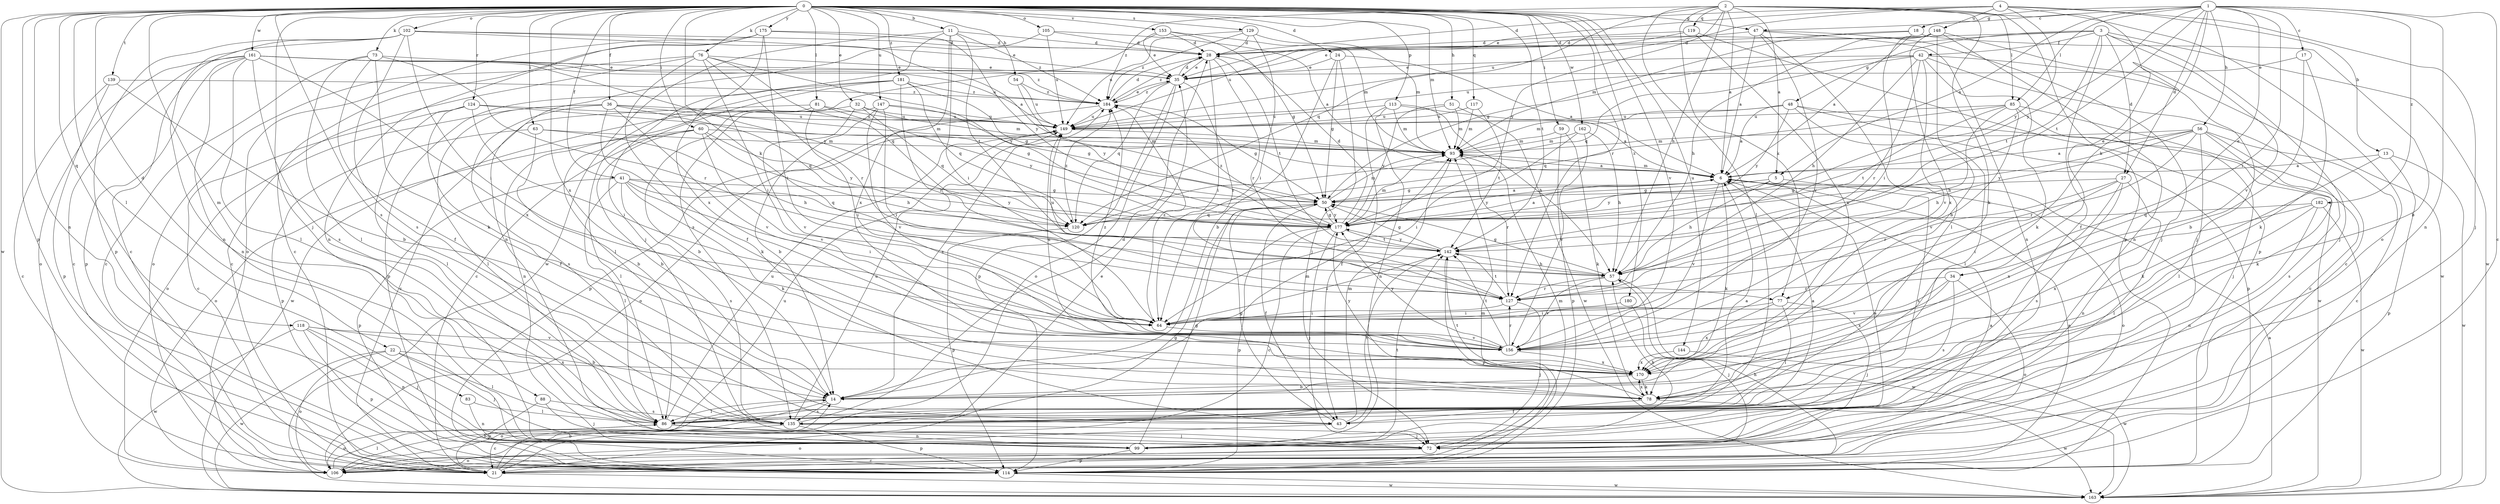strict digraph  {
0;
1;
2;
3;
4;
5;
6;
11;
13;
14;
17;
18;
21;
22;
24;
27;
28;
32;
34;
35;
36;
41;
42;
43;
47;
48;
50;
51;
54;
56;
57;
59;
60;
63;
64;
72;
73;
76;
77;
78;
81;
83;
85;
86;
88;
93;
99;
102;
105;
106;
113;
114;
117;
118;
119;
120;
124;
127;
129;
135;
139;
142;
144;
147;
148;
149;
153;
156;
161;
162;
163;
170;
175;
177;
180;
181;
182;
184;
0 -> 11  [label=b];
0 -> 22  [label=d];
0 -> 24  [label=d];
0 -> 32  [label=e];
0 -> 36  [label=f];
0 -> 41  [label=f];
0 -> 47  [label=g];
0 -> 51  [label=h];
0 -> 54  [label=h];
0 -> 59  [label=i];
0 -> 60  [label=i];
0 -> 63  [label=i];
0 -> 72  [label=j];
0 -> 73  [label=k];
0 -> 76  [label=k];
0 -> 77  [label=k];
0 -> 81  [label=l];
0 -> 83  [label=l];
0 -> 88  [label=m];
0 -> 93  [label=m];
0 -> 99  [label=n];
0 -> 102  [label=o];
0 -> 105  [label=o];
0 -> 113  [label=p];
0 -> 114  [label=p];
0 -> 117  [label=q];
0 -> 118  [label=q];
0 -> 124  [label=r];
0 -> 127  [label=r];
0 -> 129  [label=s];
0 -> 135  [label=s];
0 -> 139  [label=t];
0 -> 142  [label=t];
0 -> 144  [label=u];
0 -> 147  [label=u];
0 -> 153  [label=v];
0 -> 156  [label=v];
0 -> 161  [label=w];
0 -> 162  [label=w];
0 -> 163  [label=w];
0 -> 170  [label=x];
0 -> 175  [label=y];
0 -> 180  [label=z];
0 -> 181  [label=z];
1 -> 5  [label=a];
1 -> 17  [label=c];
1 -> 18  [label=c];
1 -> 21  [label=c];
1 -> 27  [label=d];
1 -> 34  [label=e];
1 -> 47  [label=g];
1 -> 56  [label=h];
1 -> 64  [label=i];
1 -> 77  [label=k];
1 -> 85  [label=l];
1 -> 99  [label=n];
1 -> 142  [label=t];
1 -> 177  [label=y];
1 -> 182  [label=z];
2 -> 5  [label=a];
2 -> 6  [label=a];
2 -> 34  [label=e];
2 -> 57  [label=h];
2 -> 77  [label=k];
2 -> 78  [label=k];
2 -> 85  [label=l];
2 -> 86  [label=l];
2 -> 114  [label=p];
2 -> 119  [label=q];
2 -> 120  [label=q];
2 -> 177  [label=y];
2 -> 184  [label=z];
3 -> 27  [label=d];
3 -> 35  [label=e];
3 -> 42  [label=f];
3 -> 43  [label=f];
3 -> 48  [label=g];
3 -> 50  [label=g];
3 -> 72  [label=j];
3 -> 142  [label=t];
3 -> 156  [label=v];
3 -> 163  [label=w];
4 -> 13  [label=b];
4 -> 28  [label=d];
4 -> 35  [label=e];
4 -> 72  [label=j];
4 -> 106  [label=o];
4 -> 148  [label=u];
4 -> 149  [label=u];
4 -> 177  [label=y];
5 -> 50  [label=g];
5 -> 57  [label=h];
5 -> 135  [label=s];
5 -> 177  [label=y];
6 -> 50  [label=g];
6 -> 78  [label=k];
6 -> 93  [label=m];
6 -> 106  [label=o];
6 -> 156  [label=v];
6 -> 177  [label=y];
11 -> 28  [label=d];
11 -> 64  [label=i];
11 -> 72  [label=j];
11 -> 142  [label=t];
11 -> 163  [label=w];
11 -> 170  [label=x];
11 -> 184  [label=z];
13 -> 6  [label=a];
13 -> 78  [label=k];
13 -> 114  [label=p];
13 -> 163  [label=w];
14 -> 86  [label=l];
14 -> 93  [label=m];
14 -> 106  [label=o];
14 -> 135  [label=s];
14 -> 184  [label=z];
17 -> 14  [label=b];
17 -> 35  [label=e];
17 -> 78  [label=k];
18 -> 6  [label=a];
18 -> 14  [label=b];
18 -> 28  [label=d];
18 -> 93  [label=m];
21 -> 14  [label=b];
21 -> 35  [label=e];
21 -> 50  [label=g];
21 -> 57  [label=h];
21 -> 149  [label=u];
21 -> 163  [label=w];
22 -> 72  [label=j];
22 -> 86  [label=l];
22 -> 106  [label=o];
22 -> 163  [label=w];
22 -> 170  [label=x];
24 -> 6  [label=a];
24 -> 14  [label=b];
24 -> 35  [label=e];
24 -> 50  [label=g];
24 -> 72  [label=j];
27 -> 50  [label=g];
27 -> 64  [label=i];
27 -> 99  [label=n];
27 -> 127  [label=r];
27 -> 135  [label=s];
27 -> 170  [label=x];
28 -> 35  [label=e];
28 -> 64  [label=i];
28 -> 127  [label=r];
28 -> 142  [label=t];
28 -> 184  [label=z];
32 -> 93  [label=m];
32 -> 120  [label=q];
32 -> 149  [label=u];
32 -> 156  [label=v];
32 -> 163  [label=w];
34 -> 106  [label=o];
34 -> 127  [label=r];
34 -> 135  [label=s];
34 -> 156  [label=v];
34 -> 170  [label=x];
35 -> 28  [label=d];
35 -> 106  [label=o];
35 -> 114  [label=p];
35 -> 120  [label=q];
35 -> 127  [label=r];
35 -> 184  [label=z];
36 -> 78  [label=k];
36 -> 86  [label=l];
36 -> 93  [label=m];
36 -> 106  [label=o];
36 -> 120  [label=q];
36 -> 135  [label=s];
36 -> 149  [label=u];
36 -> 156  [label=v];
41 -> 50  [label=g];
41 -> 64  [label=i];
41 -> 78  [label=k];
41 -> 86  [label=l];
41 -> 114  [label=p];
41 -> 120  [label=q];
41 -> 135  [label=s];
41 -> 177  [label=y];
42 -> 21  [label=c];
42 -> 35  [label=e];
42 -> 57  [label=h];
42 -> 78  [label=k];
42 -> 120  [label=q];
42 -> 127  [label=r];
42 -> 149  [label=u];
42 -> 156  [label=v];
42 -> 163  [label=w];
43 -> 50  [label=g];
43 -> 93  [label=m];
43 -> 106  [label=o];
43 -> 142  [label=t];
47 -> 6  [label=a];
47 -> 28  [label=d];
47 -> 72  [label=j];
47 -> 86  [label=l];
47 -> 99  [label=n];
47 -> 156  [label=v];
48 -> 6  [label=a];
48 -> 86  [label=l];
48 -> 93  [label=m];
48 -> 114  [label=p];
48 -> 149  [label=u];
48 -> 163  [label=w];
48 -> 177  [label=y];
50 -> 6  [label=a];
50 -> 43  [label=f];
50 -> 93  [label=m];
50 -> 120  [label=q];
50 -> 177  [label=y];
51 -> 93  [label=m];
51 -> 149  [label=u];
51 -> 163  [label=w];
51 -> 177  [label=y];
54 -> 149  [label=u];
54 -> 177  [label=y];
54 -> 184  [label=z];
56 -> 6  [label=a];
56 -> 21  [label=c];
56 -> 57  [label=h];
56 -> 78  [label=k];
56 -> 86  [label=l];
56 -> 93  [label=m];
56 -> 127  [label=r];
56 -> 135  [label=s];
56 -> 177  [label=y];
57 -> 50  [label=g];
57 -> 127  [label=r];
57 -> 149  [label=u];
57 -> 156  [label=v];
57 -> 163  [label=w];
59 -> 78  [label=k];
59 -> 93  [label=m];
59 -> 114  [label=p];
60 -> 14  [label=b];
60 -> 57  [label=h];
60 -> 86  [label=l];
60 -> 93  [label=m];
60 -> 106  [label=o];
60 -> 156  [label=v];
60 -> 177  [label=y];
63 -> 14  [label=b];
63 -> 57  [label=h];
63 -> 93  [label=m];
63 -> 114  [label=p];
64 -> 156  [label=v];
64 -> 184  [label=z];
72 -> 21  [label=c];
72 -> 93  [label=m];
72 -> 106  [label=o];
73 -> 21  [label=c];
73 -> 35  [label=e];
73 -> 43  [label=f];
73 -> 78  [label=k];
73 -> 86  [label=l];
73 -> 127  [label=r];
76 -> 21  [label=c];
76 -> 35  [label=e];
76 -> 43  [label=f];
76 -> 64  [label=i];
76 -> 106  [label=o];
76 -> 120  [label=q];
76 -> 127  [label=r];
76 -> 177  [label=y];
77 -> 64  [label=i];
77 -> 72  [label=j];
77 -> 86  [label=l];
77 -> 170  [label=x];
78 -> 43  [label=f];
78 -> 142  [label=t];
78 -> 163  [label=w];
78 -> 170  [label=x];
81 -> 14  [label=b];
81 -> 21  [label=c];
81 -> 64  [label=i];
81 -> 149  [label=u];
81 -> 177  [label=y];
83 -> 86  [label=l];
83 -> 99  [label=n];
85 -> 21  [label=c];
85 -> 57  [label=h];
85 -> 72  [label=j];
85 -> 120  [label=q];
85 -> 142  [label=t];
85 -> 149  [label=u];
85 -> 156  [label=v];
86 -> 6  [label=a];
86 -> 72  [label=j];
86 -> 99  [label=n];
86 -> 106  [label=o];
86 -> 149  [label=u];
88 -> 72  [label=j];
88 -> 114  [label=p];
88 -> 135  [label=s];
93 -> 6  [label=a];
93 -> 127  [label=r];
99 -> 6  [label=a];
99 -> 50  [label=g];
99 -> 57  [label=h];
99 -> 114  [label=p];
99 -> 142  [label=t];
102 -> 6  [label=a];
102 -> 21  [label=c];
102 -> 28  [label=d];
102 -> 35  [label=e];
102 -> 64  [label=i];
102 -> 99  [label=n];
102 -> 114  [label=p];
102 -> 135  [label=s];
105 -> 6  [label=a];
105 -> 28  [label=d];
105 -> 99  [label=n];
105 -> 149  [label=u];
106 -> 6  [label=a];
106 -> 14  [label=b];
106 -> 86  [label=l];
113 -> 6  [label=a];
113 -> 43  [label=f];
113 -> 57  [label=h];
113 -> 93  [label=m];
113 -> 99  [label=n];
113 -> 149  [label=u];
114 -> 6  [label=a];
114 -> 93  [label=m];
114 -> 163  [label=w];
117 -> 93  [label=m];
117 -> 142  [label=t];
117 -> 149  [label=u];
118 -> 14  [label=b];
118 -> 72  [label=j];
118 -> 99  [label=n];
118 -> 114  [label=p];
118 -> 156  [label=v];
118 -> 163  [label=w];
119 -> 28  [label=d];
119 -> 114  [label=p];
119 -> 149  [label=u];
119 -> 170  [label=x];
120 -> 114  [label=p];
120 -> 184  [label=z];
124 -> 21  [label=c];
124 -> 43  [label=f];
124 -> 50  [label=g];
124 -> 64  [label=i];
124 -> 86  [label=l];
124 -> 149  [label=u];
127 -> 64  [label=i];
127 -> 72  [label=j];
127 -> 142  [label=t];
129 -> 28  [label=d];
129 -> 64  [label=i];
129 -> 93  [label=m];
129 -> 149  [label=u];
129 -> 184  [label=z];
135 -> 6  [label=a];
135 -> 21  [label=c];
135 -> 28  [label=d];
135 -> 72  [label=j];
135 -> 114  [label=p];
135 -> 149  [label=u];
139 -> 14  [label=b];
139 -> 21  [label=c];
139 -> 114  [label=p];
139 -> 184  [label=z];
142 -> 50  [label=g];
142 -> 57  [label=h];
142 -> 64  [label=i];
142 -> 114  [label=p];
142 -> 177  [label=y];
144 -> 163  [label=w];
144 -> 170  [label=x];
147 -> 14  [label=b];
147 -> 50  [label=g];
147 -> 64  [label=i];
147 -> 99  [label=n];
147 -> 149  [label=u];
147 -> 156  [label=v];
148 -> 14  [label=b];
148 -> 28  [label=d];
148 -> 57  [label=h];
148 -> 64  [label=i];
148 -> 72  [label=j];
148 -> 99  [label=n];
148 -> 170  [label=x];
149 -> 93  [label=m];
149 -> 106  [label=o];
153 -> 28  [label=d];
153 -> 35  [label=e];
153 -> 50  [label=g];
153 -> 93  [label=m];
153 -> 135  [label=s];
156 -> 127  [label=r];
156 -> 142  [label=t];
156 -> 149  [label=u];
156 -> 170  [label=x];
156 -> 177  [label=y];
156 -> 184  [label=z];
161 -> 21  [label=c];
161 -> 35  [label=e];
161 -> 86  [label=l];
161 -> 99  [label=n];
161 -> 106  [label=o];
161 -> 114  [label=p];
161 -> 135  [label=s];
161 -> 149  [label=u];
161 -> 170  [label=x];
161 -> 177  [label=y];
161 -> 184  [label=z];
162 -> 57  [label=h];
162 -> 64  [label=i];
162 -> 93  [label=m];
162 -> 156  [label=v];
163 -> 6  [label=a];
170 -> 14  [label=b];
170 -> 78  [label=k];
170 -> 177  [label=y];
175 -> 21  [label=c];
175 -> 28  [label=d];
175 -> 64  [label=i];
175 -> 99  [label=n];
175 -> 106  [label=o];
175 -> 170  [label=x];
175 -> 177  [label=y];
177 -> 6  [label=a];
177 -> 21  [label=c];
177 -> 28  [label=d];
177 -> 50  [label=g];
177 -> 72  [label=j];
177 -> 93  [label=m];
177 -> 114  [label=p];
177 -> 142  [label=t];
177 -> 184  [label=z];
180 -> 64  [label=i];
180 -> 72  [label=j];
181 -> 21  [label=c];
181 -> 50  [label=g];
181 -> 86  [label=l];
181 -> 114  [label=p];
181 -> 120  [label=q];
181 -> 127  [label=r];
181 -> 184  [label=z];
182 -> 86  [label=l];
182 -> 99  [label=n];
182 -> 120  [label=q];
182 -> 163  [label=w];
182 -> 170  [label=x];
184 -> 28  [label=d];
184 -> 35  [label=e];
184 -> 50  [label=g];
184 -> 114  [label=p];
184 -> 149  [label=u];
}

